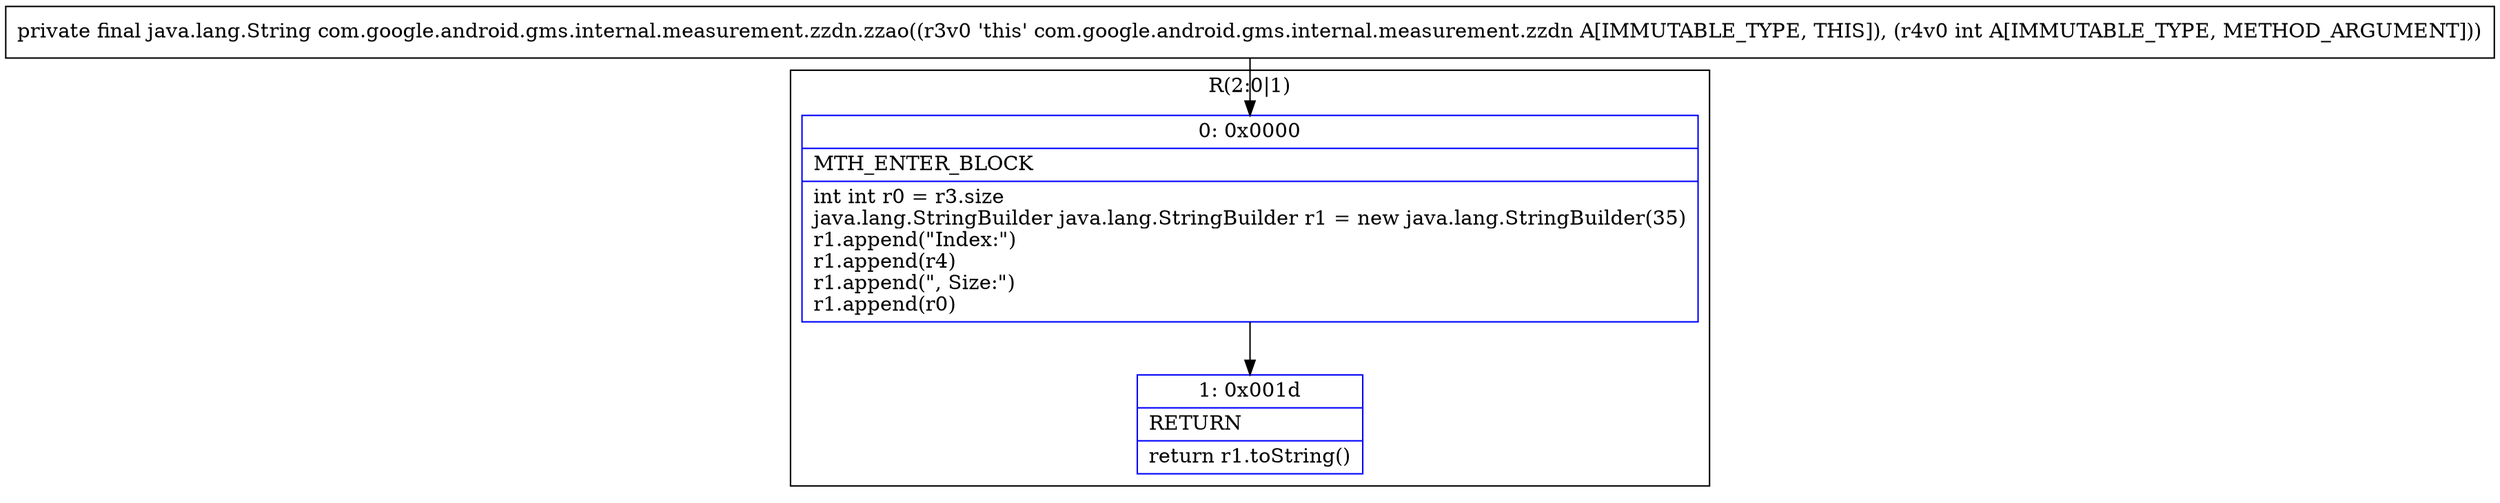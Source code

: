 digraph "CFG forcom.google.android.gms.internal.measurement.zzdn.zzao(I)Ljava\/lang\/String;" {
subgraph cluster_Region_847631175 {
label = "R(2:0|1)";
node [shape=record,color=blue];
Node_0 [shape=record,label="{0\:\ 0x0000|MTH_ENTER_BLOCK\l|int int r0 = r3.size\ljava.lang.StringBuilder java.lang.StringBuilder r1 = new java.lang.StringBuilder(35)\lr1.append(\"Index:\")\lr1.append(r4)\lr1.append(\", Size:\")\lr1.append(r0)\l}"];
Node_1 [shape=record,label="{1\:\ 0x001d|RETURN\l|return r1.toString()\l}"];
}
MethodNode[shape=record,label="{private final java.lang.String com.google.android.gms.internal.measurement.zzdn.zzao((r3v0 'this' com.google.android.gms.internal.measurement.zzdn A[IMMUTABLE_TYPE, THIS]), (r4v0 int A[IMMUTABLE_TYPE, METHOD_ARGUMENT])) }"];
MethodNode -> Node_0;
Node_0 -> Node_1;
}

